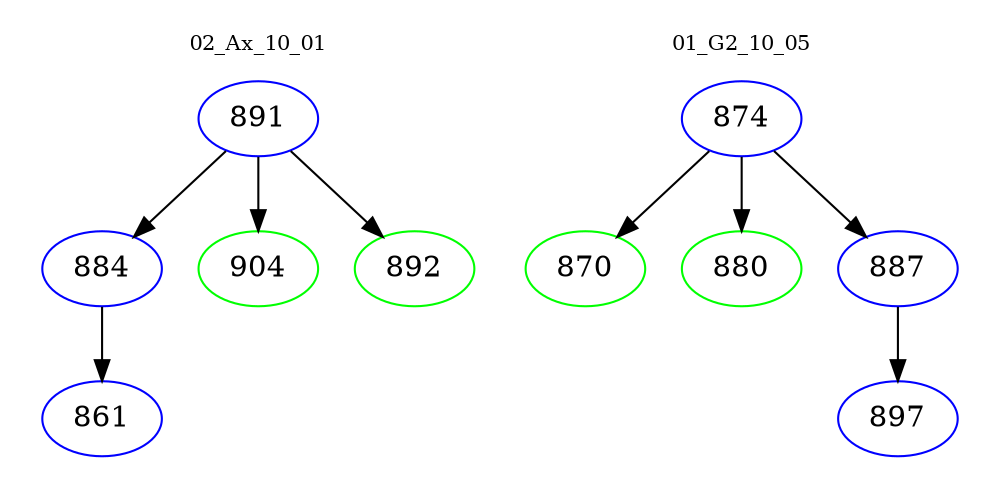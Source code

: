 digraph{
subgraph cluster_0 {
color = white
label = "02_Ax_10_01";
fontsize=10;
T0_891 [label="891", color="blue"]
T0_891 -> T0_884 [color="black"]
T0_884 [label="884", color="blue"]
T0_884 -> T0_861 [color="black"]
T0_861 [label="861", color="blue"]
T0_891 -> T0_904 [color="black"]
T0_904 [label="904", color="green"]
T0_891 -> T0_892 [color="black"]
T0_892 [label="892", color="green"]
}
subgraph cluster_1 {
color = white
label = "01_G2_10_05";
fontsize=10;
T1_874 [label="874", color="blue"]
T1_874 -> T1_870 [color="black"]
T1_870 [label="870", color="green"]
T1_874 -> T1_880 [color="black"]
T1_880 [label="880", color="green"]
T1_874 -> T1_887 [color="black"]
T1_887 [label="887", color="blue"]
T1_887 -> T1_897 [color="black"]
T1_897 [label="897", color="blue"]
}
}
